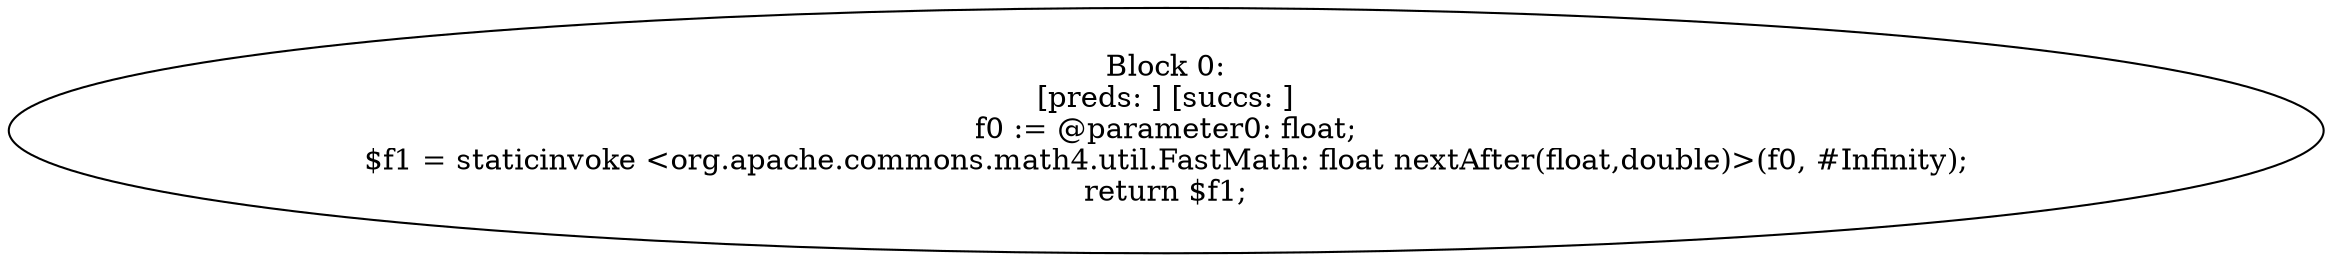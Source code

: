 digraph "unitGraph" {
    "Block 0:
[preds: ] [succs: ]
f0 := @parameter0: float;
$f1 = staticinvoke <org.apache.commons.math4.util.FastMath: float nextAfter(float,double)>(f0, #Infinity);
return $f1;
"
}
